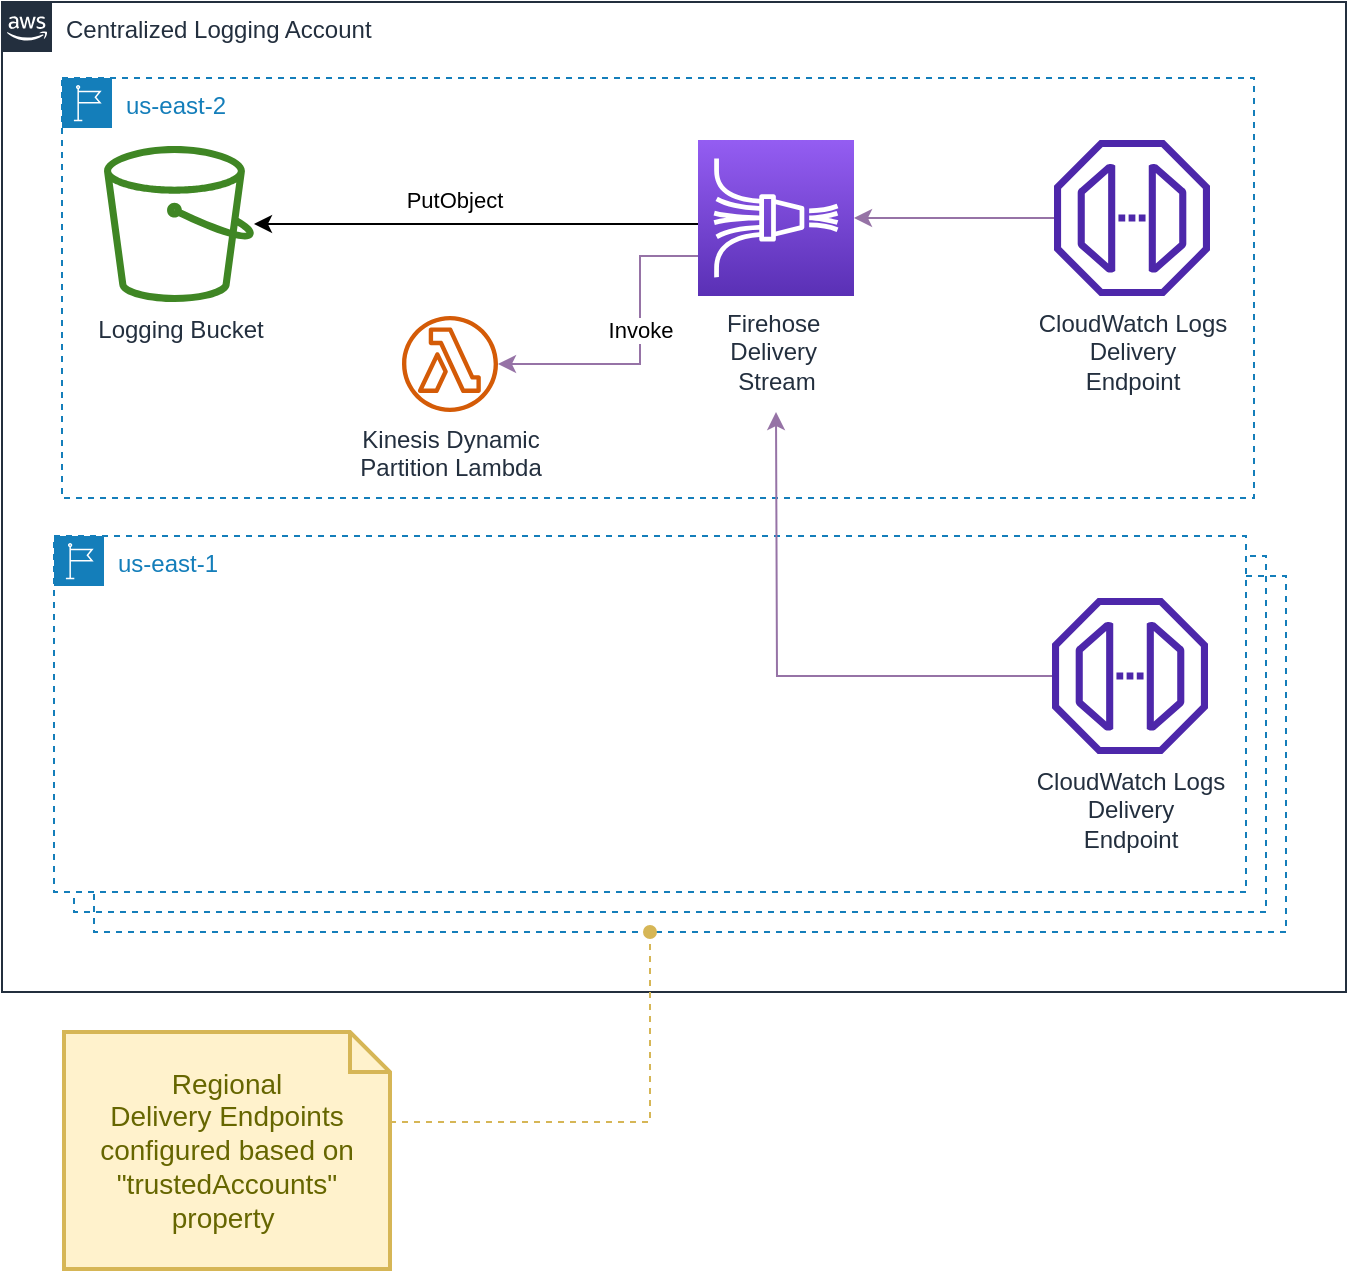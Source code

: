 <mxfile version="16.1.2" type="device"><diagram id="I11q0J5pG1rX5VYlB0rI" name="Page-1"><mxGraphModel dx="946" dy="672" grid="0" gridSize="10" guides="1" tooltips="1" connect="1" arrows="1" fold="1" page="0" pageScale="1" pageWidth="850" pageHeight="1100" math="0" shadow="0"><root><mxCell id="0"/><mxCell id="1" parent="0"/><mxCell id="OF09pLjQKS2h4K_ZkNrB-22" value="us-east-1" style="points=[[0,0],[0.25,0],[0.5,0],[0.75,0],[1,0],[1,0.25],[1,0.5],[1,0.75],[1,1],[0.75,1],[0.5,1],[0.25,1],[0,1],[0,0.75],[0,0.5],[0,0.25]];outlineConnect=0;gradientColor=none;html=1;whiteSpace=wrap;fontSize=12;fontStyle=0;container=1;pointerEvents=0;collapsible=0;recursiveResize=0;shape=mxgraph.aws4.group;grIcon=mxgraph.aws4.group_region;strokeColor=#147EBA;fillColor=none;verticalAlign=top;align=left;spacingLeft=30;fontColor=#147EBA;dashed=1;" vertex="1" parent="1"><mxGeometry x="51" y="396" width="596" height="178" as="geometry"/></mxCell><mxCell id="OF09pLjQKS2h4K_ZkNrB-20" value="us-east-1" style="points=[[0,0],[0.25,0],[0.5,0],[0.75,0],[1,0],[1,0.25],[1,0.5],[1,0.75],[1,1],[0.75,1],[0.5,1],[0.25,1],[0,1],[0,0.75],[0,0.5],[0,0.25]];outlineConnect=0;gradientColor=none;html=1;whiteSpace=wrap;fontSize=12;fontStyle=0;container=1;pointerEvents=0;collapsible=0;recursiveResize=0;shape=mxgraph.aws4.group;grIcon=mxgraph.aws4.group_region;strokeColor=#147EBA;fillColor=none;verticalAlign=top;align=left;spacingLeft=30;fontColor=#147EBA;dashed=1;" vertex="1" parent="1"><mxGeometry x="41" y="386" width="596" height="178" as="geometry"/></mxCell><mxCell id="OF09pLjQKS2h4K_ZkNrB-1" value="Centralized Logging Account" style="points=[[0,0],[0.25,0],[0.5,0],[0.75,0],[1,0],[1,0.25],[1,0.5],[1,0.75],[1,1],[0.75,1],[0.5,1],[0.25,1],[0,1],[0,0.75],[0,0.5],[0,0.25]];outlineConnect=0;gradientColor=none;html=1;whiteSpace=wrap;fontSize=12;fontStyle=0;container=1;pointerEvents=0;collapsible=0;recursiveResize=0;shape=mxgraph.aws4.group;grIcon=mxgraph.aws4.group_aws_cloud_alt;strokeColor=#232F3E;fillColor=none;verticalAlign=top;align=left;spacingLeft=30;fontColor=#232F3E;dashed=0;" vertex="1" parent="1"><mxGeometry x="5" y="109" width="672" height="495" as="geometry"/></mxCell><mxCell id="OF09pLjQKS2h4K_ZkNrB-2" value="us-east-2" style="points=[[0,0],[0.25,0],[0.5,0],[0.75,0],[1,0],[1,0.25],[1,0.5],[1,0.75],[1,1],[0.75,1],[0.5,1],[0.25,1],[0,1],[0,0.75],[0,0.5],[0,0.25]];outlineConnect=0;gradientColor=none;html=1;whiteSpace=wrap;fontSize=12;fontStyle=0;container=1;pointerEvents=0;collapsible=0;recursiveResize=0;shape=mxgraph.aws4.group;grIcon=mxgraph.aws4.group_region;strokeColor=#147EBA;fillColor=none;verticalAlign=top;align=left;spacingLeft=30;fontColor=#147EBA;dashed=1;" vertex="1" parent="OF09pLjQKS2h4K_ZkNrB-1"><mxGeometry x="30" y="38" width="596" height="210" as="geometry"/></mxCell><mxCell id="OF09pLjQKS2h4K_ZkNrB-16" style="edgeStyle=orthogonalEdgeStyle;rounded=0;orthogonalLoop=1;jettySize=auto;html=1;fillColor=#e1d5e7;strokeColor=#9673a6;" edge="1" parent="OF09pLjQKS2h4K_ZkNrB-2" source="OF09pLjQKS2h4K_ZkNrB-5" target="OF09pLjQKS2h4K_ZkNrB-7"><mxGeometry relative="1" as="geometry"><Array as="points"><mxPoint x="289" y="89"/><mxPoint x="289" y="143"/></Array></mxGeometry></mxCell><mxCell id="OF09pLjQKS2h4K_ZkNrB-17" value="Invoke" style="edgeLabel;html=1;align=center;verticalAlign=middle;resizable=0;points=[];" vertex="1" connectable="0" parent="OF09pLjQKS2h4K_ZkNrB-16"><mxGeometry x="-0.14" relative="1" as="geometry"><mxPoint as="offset"/></mxGeometry></mxCell><mxCell id="OF09pLjQKS2h4K_ZkNrB-18" style="edgeStyle=orthogonalEdgeStyle;rounded=0;orthogonalLoop=1;jettySize=auto;html=1;" edge="1" parent="OF09pLjQKS2h4K_ZkNrB-2" source="OF09pLjQKS2h4K_ZkNrB-5" target="OF09pLjQKS2h4K_ZkNrB-6"><mxGeometry relative="1" as="geometry"><Array as="points"><mxPoint x="266" y="73"/><mxPoint x="266" y="73"/></Array></mxGeometry></mxCell><mxCell id="OF09pLjQKS2h4K_ZkNrB-19" value="PutObject" style="edgeLabel;html=1;align=center;verticalAlign=middle;resizable=0;points=[];" vertex="1" connectable="0" parent="OF09pLjQKS2h4K_ZkNrB-18"><mxGeometry x="0.111" y="1" relative="1" as="geometry"><mxPoint x="1" y="-13" as="offset"/></mxGeometry></mxCell><mxCell id="OF09pLjQKS2h4K_ZkNrB-5" value="Firehose&amp;nbsp;&lt;br&gt;Delivery&amp;nbsp;&lt;br&gt;Stream" style="sketch=0;points=[[0,0,0],[0.25,0,0],[0.5,0,0],[0.75,0,0],[1,0,0],[0,1,0],[0.25,1,0],[0.5,1,0],[0.75,1,0],[1,1,0],[0,0.25,0],[0,0.5,0],[0,0.75,0],[1,0.25,0],[1,0.5,0],[1,0.75,0]];outlineConnect=0;fontColor=#232F3E;gradientColor=#945DF2;gradientDirection=north;fillColor=#5A30B5;strokeColor=#ffffff;dashed=0;verticalLabelPosition=bottom;verticalAlign=top;align=center;html=1;fontSize=12;fontStyle=0;aspect=fixed;shape=mxgraph.aws4.resourceIcon;resIcon=mxgraph.aws4.kinesis_data_firehose;" vertex="1" parent="OF09pLjQKS2h4K_ZkNrB-2"><mxGeometry x="318" y="31" width="78" height="78" as="geometry"/></mxCell><mxCell id="OF09pLjQKS2h4K_ZkNrB-6" value="Logging Bucket" style="sketch=0;outlineConnect=0;fontColor=#232F3E;gradientColor=none;fillColor=#3F8624;strokeColor=none;dashed=0;verticalLabelPosition=bottom;verticalAlign=top;align=center;html=1;fontSize=12;fontStyle=0;aspect=fixed;pointerEvents=1;shape=mxgraph.aws4.bucket;" vertex="1" parent="OF09pLjQKS2h4K_ZkNrB-2"><mxGeometry x="21" y="34" width="75" height="78" as="geometry"/></mxCell><mxCell id="OF09pLjQKS2h4K_ZkNrB-7" value="Kinesis Dynamic&lt;br&gt;Partition Lambda" style="sketch=0;outlineConnect=0;fontColor=#232F3E;gradientColor=none;fillColor=#D45B07;strokeColor=none;dashed=0;verticalLabelPosition=bottom;verticalAlign=top;align=center;html=1;fontSize=12;fontStyle=0;aspect=fixed;pointerEvents=1;shape=mxgraph.aws4.lambda_function;" vertex="1" parent="OF09pLjQKS2h4K_ZkNrB-2"><mxGeometry x="170" y="119" width="48" height="48" as="geometry"/></mxCell><mxCell id="OF09pLjQKS2h4K_ZkNrB-13" style="edgeStyle=orthogonalEdgeStyle;rounded=0;orthogonalLoop=1;jettySize=auto;html=1;fillColor=#e1d5e7;strokeColor=#9673a6;" edge="1" parent="OF09pLjQKS2h4K_ZkNrB-2" source="OF09pLjQKS2h4K_ZkNrB-11" target="OF09pLjQKS2h4K_ZkNrB-5"><mxGeometry relative="1" as="geometry"/></mxCell><mxCell id="OF09pLjQKS2h4K_ZkNrB-11" value="CloudWatch Logs&lt;br&gt;Delivery&lt;br&gt;Endpoint" style="sketch=0;outlineConnect=0;fontColor=#232F3E;gradientColor=none;fillColor=#4D27AA;strokeColor=none;dashed=0;verticalLabelPosition=bottom;verticalAlign=top;align=center;html=1;fontSize=12;fontStyle=0;aspect=fixed;pointerEvents=1;shape=mxgraph.aws4.endpoint;" vertex="1" parent="OF09pLjQKS2h4K_ZkNrB-2"><mxGeometry x="496" y="31" width="78" height="78" as="geometry"/></mxCell><mxCell id="OF09pLjQKS2h4K_ZkNrB-4" value="us-east-1" style="points=[[0,0],[0.25,0],[0.5,0],[0.75,0],[1,0],[1,0.25],[1,0.5],[1,0.75],[1,1],[0.75,1],[0.5,1],[0.25,1],[0,1],[0,0.75],[0,0.5],[0,0.25]];outlineConnect=0;gradientColor=none;html=1;whiteSpace=wrap;fontSize=12;fontStyle=0;container=1;pointerEvents=0;collapsible=0;recursiveResize=0;shape=mxgraph.aws4.group;grIcon=mxgraph.aws4.group_region;strokeColor=#147EBA;fillColor=default;verticalAlign=top;align=left;spacingLeft=30;fontColor=#147EBA;dashed=1;" vertex="1" parent="OF09pLjQKS2h4K_ZkNrB-1"><mxGeometry x="26" y="267" width="596" height="178" as="geometry"/></mxCell><mxCell id="OF09pLjQKS2h4K_ZkNrB-8" value="CloudWatch Logs&lt;br&gt;Delivery&lt;br&gt;Endpoint" style="sketch=0;outlineConnect=0;fontColor=#232F3E;gradientColor=none;fillColor=#4D27AA;strokeColor=none;dashed=0;verticalLabelPosition=bottom;verticalAlign=top;align=center;html=1;fontSize=12;fontStyle=0;aspect=fixed;pointerEvents=1;shape=mxgraph.aws4.endpoint;" vertex="1" parent="OF09pLjQKS2h4K_ZkNrB-4"><mxGeometry x="499" y="31" width="78" height="78" as="geometry"/></mxCell><mxCell id="OF09pLjQKS2h4K_ZkNrB-12" style="edgeStyle=orthogonalEdgeStyle;rounded=0;orthogonalLoop=1;jettySize=auto;html=1;fillColor=#e1d5e7;strokeColor=#9673a6;" edge="1" parent="OF09pLjQKS2h4K_ZkNrB-1" source="OF09pLjQKS2h4K_ZkNrB-8"><mxGeometry relative="1" as="geometry"><mxPoint x="387" y="205" as="targetPoint"/></mxGeometry></mxCell><mxCell id="OF09pLjQKS2h4K_ZkNrB-24" style="edgeStyle=orthogonalEdgeStyle;rounded=0;orthogonalLoop=1;jettySize=auto;html=1;endArrow=oval;endFill=1;dashed=1;fillColor=#fff2cc;strokeColor=#d6b656;" edge="1" parent="1" source="OF09pLjQKS2h4K_ZkNrB-23"><mxGeometry relative="1" as="geometry"><mxPoint x="329" y="574" as="targetPoint"/><Array as="points"><mxPoint x="329" y="669"/></Array></mxGeometry></mxCell><mxCell id="OF09pLjQKS2h4K_ZkNrB-23" value="Regional&lt;br&gt;Delivery Endpoints configured based on &quot;trustedAccounts&quot; property&amp;nbsp;" style="shape=note;strokeWidth=2;fontSize=14;size=20;whiteSpace=wrap;html=1;fillColor=#fff2cc;strokeColor=#d6b656;fontColor=#666600;" vertex="1" parent="1"><mxGeometry x="36" y="624" width="163" height="118.55" as="geometry"/></mxCell></root></mxGraphModel></diagram></mxfile>